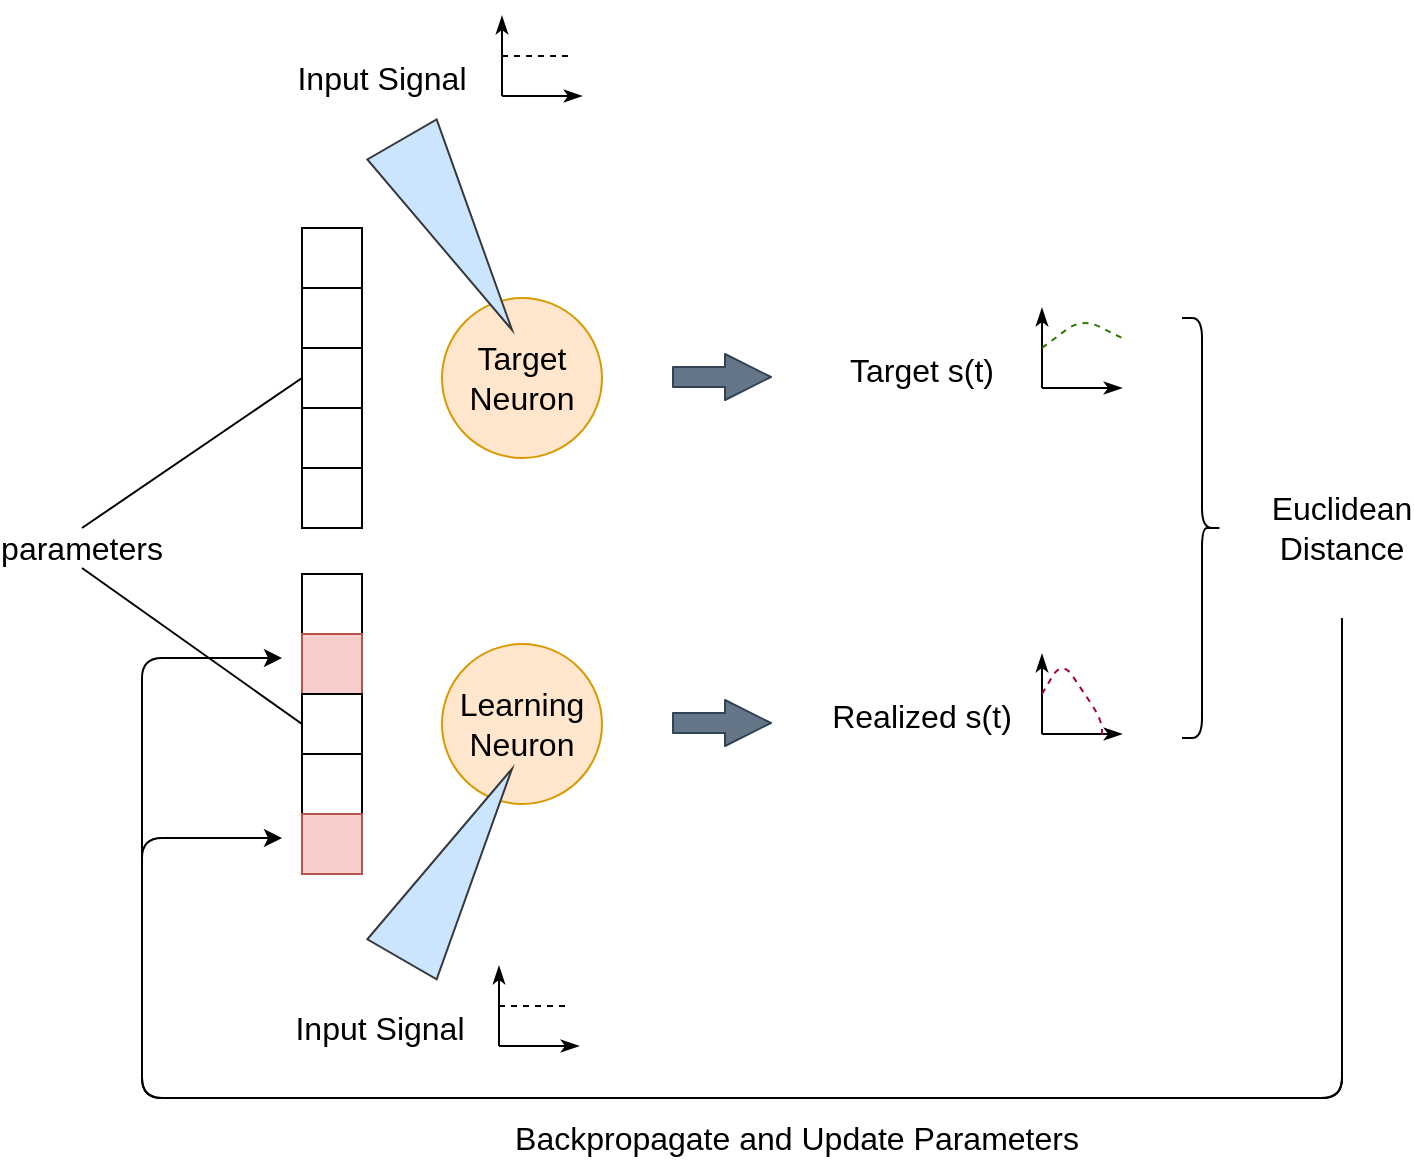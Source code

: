 <mxfile version="14.9.5" type="device"><diagram id="ts6IFz8fswat1NpA0mqT" name="Page-1"><mxGraphModel dx="2844" dy="1664" grid="1" gridSize="10" guides="1" tooltips="1" connect="1" arrows="1" fold="1" page="1" pageScale="1" pageWidth="800" pageHeight="800" math="0" shadow="0"><root><mxCell id="0"/><mxCell id="1" parent="0"/><mxCell id="lHw-aGGFqCXLMnm4gXzZ-1" value="" style="ellipse;whiteSpace=wrap;html=1;aspect=fixed;fillColor=#ffe6cc;strokeColor=#d79b00;" vertex="1" parent="1"><mxGeometry x="260" y="200" width="80" height="80" as="geometry"/></mxCell><mxCell id="lHw-aGGFqCXLMnm4gXzZ-2" value="" style="ellipse;whiteSpace=wrap;html=1;aspect=fixed;fillColor=#ffe6cc;strokeColor=#d79b00;" vertex="1" parent="1"><mxGeometry x="260" y="373" width="80" height="80" as="geometry"/></mxCell><mxCell id="lHw-aGGFqCXLMnm4gXzZ-3" value="&lt;font style=&quot;font-size: 16px&quot;&gt;Target Neuron&lt;/font&gt;" style="text;html=1;strokeColor=none;fillColor=none;align=center;verticalAlign=middle;whiteSpace=wrap;rounded=0;" vertex="1" parent="1"><mxGeometry x="270" y="205" width="60" height="70" as="geometry"/></mxCell><mxCell id="lHw-aGGFqCXLMnm4gXzZ-4" value="&lt;font style=&quot;font-size: 16px&quot;&gt;Learning Neuron&lt;/font&gt;" style="text;html=1;strokeColor=none;fillColor=none;align=center;verticalAlign=middle;whiteSpace=wrap;rounded=0;" vertex="1" parent="1"><mxGeometry x="270" y="378" width="60" height="70" as="geometry"/></mxCell><mxCell id="lHw-aGGFqCXLMnm4gXzZ-22" value="" style="rounded=0;whiteSpace=wrap;html=1;" vertex="1" parent="1"><mxGeometry x="190" y="165" width="30" height="30" as="geometry"/></mxCell><mxCell id="lHw-aGGFqCXLMnm4gXzZ-23" value="" style="rounded=0;whiteSpace=wrap;html=1;" vertex="1" parent="1"><mxGeometry x="190" y="195" width="30" height="30" as="geometry"/></mxCell><mxCell id="lHw-aGGFqCXLMnm4gXzZ-24" value="" style="rounded=0;whiteSpace=wrap;html=1;" vertex="1" parent="1"><mxGeometry x="190" y="225" width="30" height="30" as="geometry"/></mxCell><mxCell id="lHw-aGGFqCXLMnm4gXzZ-25" value="" style="rounded=0;whiteSpace=wrap;html=1;" vertex="1" parent="1"><mxGeometry x="190" y="255" width="30" height="30" as="geometry"/></mxCell><mxCell id="lHw-aGGFqCXLMnm4gXzZ-26" value="" style="rounded=0;whiteSpace=wrap;html=1;" vertex="1" parent="1"><mxGeometry x="190" y="285" width="30" height="30" as="geometry"/></mxCell><mxCell id="lHw-aGGFqCXLMnm4gXzZ-28" value="" style="rounded=0;whiteSpace=wrap;html=1;" vertex="1" parent="1"><mxGeometry x="190" y="338" width="30" height="30" as="geometry"/></mxCell><mxCell id="lHw-aGGFqCXLMnm4gXzZ-29" value="" style="rounded=0;whiteSpace=wrap;html=1;fillColor=#f8cecc;strokeColor=#b85450;" vertex="1" parent="1"><mxGeometry x="190" y="368" width="30" height="30" as="geometry"/></mxCell><mxCell id="lHw-aGGFqCXLMnm4gXzZ-30" value="" style="rounded=0;whiteSpace=wrap;html=1;" vertex="1" parent="1"><mxGeometry x="190" y="398" width="30" height="30" as="geometry"/></mxCell><mxCell id="lHw-aGGFqCXLMnm4gXzZ-31" value="" style="rounded=0;whiteSpace=wrap;html=1;" vertex="1" parent="1"><mxGeometry x="190" y="428" width="30" height="30" as="geometry"/></mxCell><mxCell id="lHw-aGGFqCXLMnm4gXzZ-32" value="" style="rounded=0;whiteSpace=wrap;html=1;fillColor=#f8cecc;strokeColor=#b85450;" vertex="1" parent="1"><mxGeometry x="190" y="458" width="30" height="30" as="geometry"/></mxCell><mxCell id="lHw-aGGFqCXLMnm4gXzZ-33" value="&lt;font style=&quot;font-size: 16px&quot;&gt;parameters&lt;/font&gt;" style="text;html=1;strokeColor=none;fillColor=none;align=center;verticalAlign=middle;whiteSpace=wrap;rounded=0;" vertex="1" parent="1"><mxGeometry x="60" y="315" width="40" height="20" as="geometry"/></mxCell><mxCell id="lHw-aGGFqCXLMnm4gXzZ-34" value="" style="endArrow=none;html=1;exitX=0.5;exitY=0;exitDx=0;exitDy=0;entryX=0;entryY=0.5;entryDx=0;entryDy=0;" edge="1" parent="1" source="lHw-aGGFqCXLMnm4gXzZ-33" target="lHw-aGGFqCXLMnm4gXzZ-24"><mxGeometry width="50" height="50" relative="1" as="geometry"><mxPoint x="400" y="440" as="sourcePoint"/><mxPoint x="450" y="390" as="targetPoint"/></mxGeometry></mxCell><mxCell id="lHw-aGGFqCXLMnm4gXzZ-35" value="" style="endArrow=none;html=1;strokeWidth=1;exitX=0.5;exitY=1;exitDx=0;exitDy=0;entryX=0;entryY=0.5;entryDx=0;entryDy=0;" edge="1" parent="1" source="lHw-aGGFqCXLMnm4gXzZ-33" target="lHw-aGGFqCXLMnm4gXzZ-30"><mxGeometry width="50" height="50" relative="1" as="geometry"><mxPoint x="400" y="440" as="sourcePoint"/><mxPoint x="450" y="390" as="targetPoint"/></mxGeometry></mxCell><mxCell id="lHw-aGGFqCXLMnm4gXzZ-36" value="" style="triangle;whiteSpace=wrap;html=1;rotation=60;fillColor=#cce5ff;strokeColor=#36393d;" vertex="1" parent="1"><mxGeometry x="212.5" y="148.35" width="110" height="40" as="geometry"/></mxCell><mxCell id="lHw-aGGFqCXLMnm4gXzZ-37" value="Input Signal" style="text;html=1;strokeColor=none;fillColor=none;align=center;verticalAlign=middle;whiteSpace=wrap;rounded=0;fontSize=16;" vertex="1" parent="1"><mxGeometry x="180" y="80" width="100" height="20" as="geometry"/></mxCell><mxCell id="lHw-aGGFqCXLMnm4gXzZ-38" value="" style="endArrow=none;html=1;fontSize=16;startArrow=classicThin;startFill=1;" edge="1" parent="1"><mxGeometry width="50" height="50" relative="1" as="geometry"><mxPoint x="290" y="59" as="sourcePoint"/><mxPoint x="290" y="99" as="targetPoint"/></mxGeometry></mxCell><mxCell id="lHw-aGGFqCXLMnm4gXzZ-39" value="" style="endArrow=none;html=1;fontSize=16;startArrow=classicThin;startFill=1;" edge="1" parent="1"><mxGeometry width="50" height="50" relative="1" as="geometry"><mxPoint x="330" y="99" as="sourcePoint"/><mxPoint x="290" y="99" as="targetPoint"/></mxGeometry></mxCell><mxCell id="lHw-aGGFqCXLMnm4gXzZ-40" value="" style="endArrow=none;dashed=1;html=1;fontSize=16;" edge="1" parent="1"><mxGeometry width="50" height="50" relative="1" as="geometry"><mxPoint x="290" y="79" as="sourcePoint"/><mxPoint x="325" y="79" as="targetPoint"/></mxGeometry></mxCell><mxCell id="lHw-aGGFqCXLMnm4gXzZ-42" value="" style="triangle;whiteSpace=wrap;html=1;rotation=30;direction=north;fillColor=#cce5ff;strokeColor=#36393d;" vertex="1" parent="1"><mxGeometry x="247.5" y="428" width="40" height="110" as="geometry"/></mxCell><mxCell id="lHw-aGGFqCXLMnm4gXzZ-43" value="Input Signal" style="text;html=1;strokeColor=none;fillColor=none;align=center;verticalAlign=middle;whiteSpace=wrap;rounded=0;fontSize=16;" vertex="1" parent="1"><mxGeometry x="178.5" y="555" width="100" height="20" as="geometry"/></mxCell><mxCell id="lHw-aGGFqCXLMnm4gXzZ-44" value="" style="endArrow=none;html=1;fontSize=16;startArrow=classicThin;startFill=1;" edge="1" parent="1"><mxGeometry width="50" height="50" relative="1" as="geometry"><mxPoint x="288.5" y="534" as="sourcePoint"/><mxPoint x="288.5" y="574" as="targetPoint"/></mxGeometry></mxCell><mxCell id="lHw-aGGFqCXLMnm4gXzZ-45" value="" style="endArrow=none;html=1;fontSize=16;startArrow=classicThin;startFill=1;" edge="1" parent="1"><mxGeometry width="50" height="50" relative="1" as="geometry"><mxPoint x="328.5" y="574" as="sourcePoint"/><mxPoint x="288.5" y="574" as="targetPoint"/></mxGeometry></mxCell><mxCell id="lHw-aGGFqCXLMnm4gXzZ-46" value="" style="endArrow=none;dashed=1;html=1;fontSize=16;" edge="1" parent="1"><mxGeometry width="50" height="50" relative="1" as="geometry"><mxPoint x="288.5" y="554" as="sourcePoint"/><mxPoint x="323.5" y="554" as="targetPoint"/></mxGeometry></mxCell><mxCell id="lHw-aGGFqCXLMnm4gXzZ-49" value="" style="shape=flexArrow;endArrow=classic;html=1;fontSize=16;strokeWidth=1;endWidth=12;endSize=7.33;fillColor=#647687;strokeColor=#314354;" edge="1" parent="1"><mxGeometry width="50" height="50" relative="1" as="geometry"><mxPoint x="375" y="239.5" as="sourcePoint"/><mxPoint x="425" y="239.5" as="targetPoint"/></mxGeometry></mxCell><mxCell id="lHw-aGGFqCXLMnm4gXzZ-50" value="" style="shape=flexArrow;endArrow=classic;html=1;fontSize=16;strokeWidth=1;endWidth=12;endSize=7.33;fillColor=#647687;strokeColor=#314354;" edge="1" parent="1"><mxGeometry width="50" height="50" relative="1" as="geometry"><mxPoint x="375" y="412.5" as="sourcePoint"/><mxPoint x="425" y="412.5" as="targetPoint"/></mxGeometry></mxCell><mxCell id="lHw-aGGFqCXLMnm4gXzZ-51" value="Target s(t)" style="text;html=1;strokeColor=none;fillColor=none;align=center;verticalAlign=middle;whiteSpace=wrap;rounded=0;fontSize=16;" vertex="1" parent="1"><mxGeometry x="450" y="226" width="100" height="20" as="geometry"/></mxCell><mxCell id="lHw-aGGFqCXLMnm4gXzZ-52" value="" style="endArrow=none;html=1;fontSize=16;startArrow=classicThin;startFill=1;" edge="1" parent="1"><mxGeometry width="50" height="50" relative="1" as="geometry"><mxPoint x="560" y="205" as="sourcePoint"/><mxPoint x="560" y="245" as="targetPoint"/></mxGeometry></mxCell><mxCell id="lHw-aGGFqCXLMnm4gXzZ-53" value="" style="endArrow=none;html=1;fontSize=16;startArrow=classicThin;startFill=1;" edge="1" parent="1"><mxGeometry width="50" height="50" relative="1" as="geometry"><mxPoint x="600" y="245" as="sourcePoint"/><mxPoint x="560" y="245" as="targetPoint"/></mxGeometry></mxCell><mxCell id="lHw-aGGFqCXLMnm4gXzZ-54" value="" style="endArrow=none;dashed=1;html=1;fontSize=16;fillColor=#60a917;strokeColor=#2D7600;" edge="1" parent="1"><mxGeometry width="50" height="50" relative="1" as="geometry"><mxPoint x="560" y="225" as="sourcePoint"/><mxPoint x="600" y="220" as="targetPoint"/><Array as="points"><mxPoint x="580" y="210"/></Array></mxGeometry></mxCell><mxCell id="lHw-aGGFqCXLMnm4gXzZ-55" value="Realized s(t)" style="text;html=1;strokeColor=none;fillColor=none;align=center;verticalAlign=middle;whiteSpace=wrap;rounded=0;fontSize=16;" vertex="1" parent="1"><mxGeometry x="450" y="399" width="100" height="20" as="geometry"/></mxCell><mxCell id="lHw-aGGFqCXLMnm4gXzZ-56" value="" style="endArrow=none;html=1;fontSize=16;startArrow=classicThin;startFill=1;" edge="1" parent="1"><mxGeometry width="50" height="50" relative="1" as="geometry"><mxPoint x="560" y="378" as="sourcePoint"/><mxPoint x="560" y="418" as="targetPoint"/></mxGeometry></mxCell><mxCell id="lHw-aGGFqCXLMnm4gXzZ-57" value="" style="endArrow=none;html=1;fontSize=16;startArrow=classicThin;startFill=1;" edge="1" parent="1"><mxGeometry width="50" height="50" relative="1" as="geometry"><mxPoint x="600" y="418" as="sourcePoint"/><mxPoint x="560" y="418" as="targetPoint"/></mxGeometry></mxCell><mxCell id="lHw-aGGFqCXLMnm4gXzZ-58" value="" style="endArrow=none;dashed=1;html=1;fontSize=16;fillColor=#d80073;strokeColor=#A50040;" edge="1" parent="1"><mxGeometry width="50" height="50" relative="1" as="geometry"><mxPoint x="560" y="398" as="sourcePoint"/><mxPoint x="590" y="421" as="targetPoint"/><Array as="points"><mxPoint x="570" y="381"/><mxPoint x="590" y="411"/></Array></mxGeometry></mxCell><mxCell id="lHw-aGGFqCXLMnm4gXzZ-60" value="" style="shape=curlyBracket;whiteSpace=wrap;html=1;rounded=1;flipH=1;fontSize=16;" vertex="1" parent="1"><mxGeometry x="630" y="210" width="20" height="210" as="geometry"/></mxCell><mxCell id="lHw-aGGFqCXLMnm4gXzZ-61" value="Euclidean Distance" style="text;html=1;strokeColor=none;fillColor=none;align=center;verticalAlign=middle;whiteSpace=wrap;rounded=0;fontSize=16;" vertex="1" parent="1"><mxGeometry x="690" y="305" width="40" height="20" as="geometry"/></mxCell><mxCell id="lHw-aGGFqCXLMnm4gXzZ-64" value="" style="edgeStyle=segmentEdgeStyle;endArrow=classic;html=1;fontSize=16;strokeWidth=1;" edge="1" parent="1"><mxGeometry width="50" height="50" relative="1" as="geometry"><mxPoint x="710" y="360" as="sourcePoint"/><mxPoint x="180" y="470" as="targetPoint"/><Array as="points"><mxPoint x="710" y="600"/><mxPoint x="110" y="600"/><mxPoint x="110" y="470"/></Array></mxGeometry></mxCell><mxCell id="lHw-aGGFqCXLMnm4gXzZ-65" value="" style="edgeStyle=segmentEdgeStyle;endArrow=classic;html=1;fontSize=16;strokeWidth=1;" edge="1" parent="1"><mxGeometry width="50" height="50" relative="1" as="geometry"><mxPoint x="710" y="360" as="sourcePoint"/><mxPoint x="180" y="380" as="targetPoint"/><Array as="points"><mxPoint x="710" y="600"/><mxPoint x="110" y="600"/><mxPoint x="110" y="380"/></Array></mxGeometry></mxCell><mxCell id="lHw-aGGFqCXLMnm4gXzZ-67" value="Backpropagate and Update Parameters" style="text;html=1;strokeColor=none;fillColor=none;align=center;verticalAlign=middle;whiteSpace=wrap;rounded=0;fontSize=16;" vertex="1" parent="1"><mxGeometry x="290" y="610" width="295" height="20" as="geometry"/></mxCell></root></mxGraphModel></diagram></mxfile>
